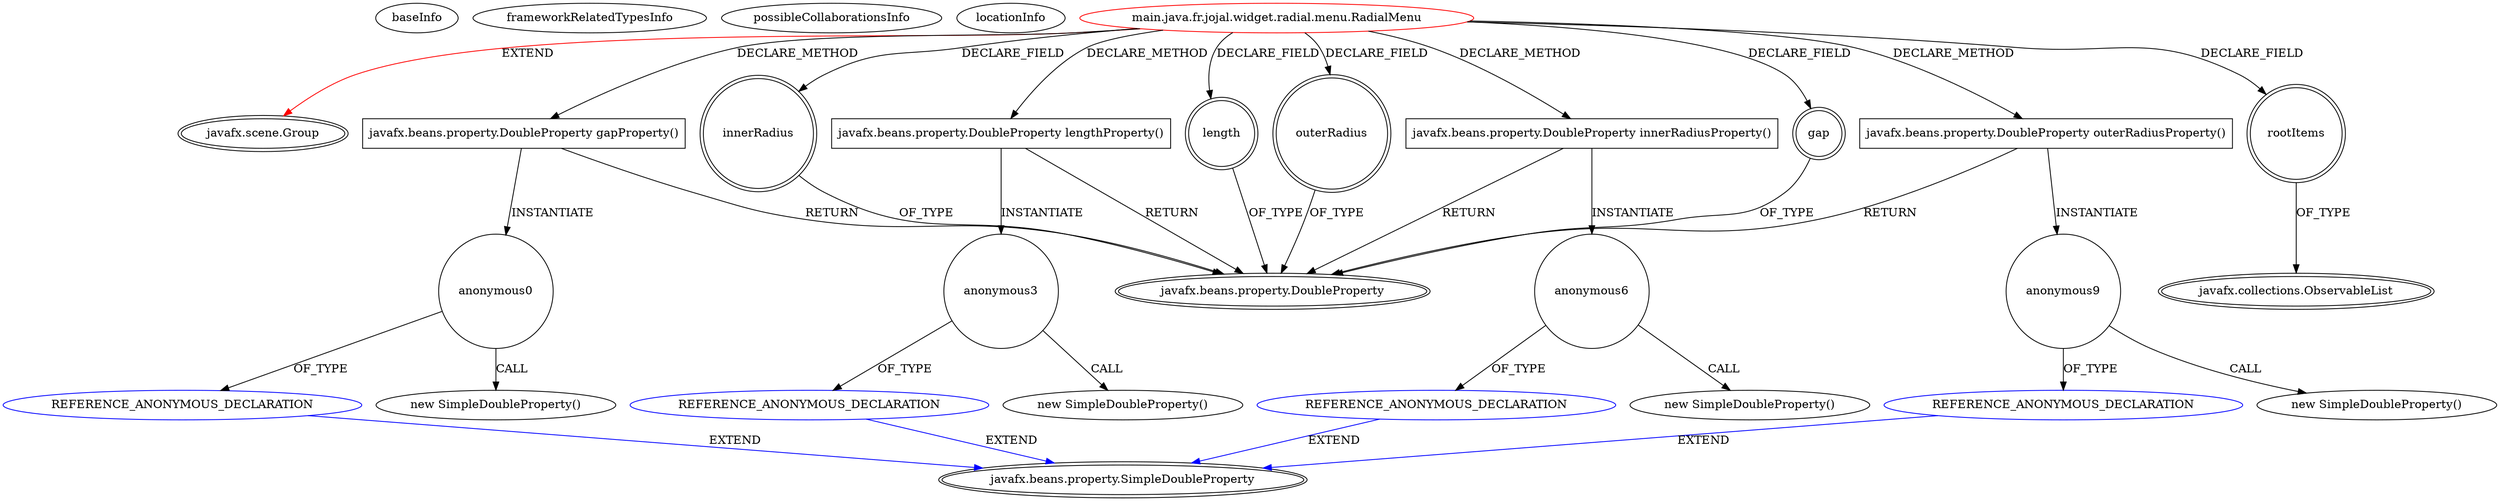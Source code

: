 digraph {
baseInfo[graphId=698,category="extension_graph",isAnonymous=false,possibleRelation=true]
frameworkRelatedTypesInfo[0="javafx.scene.Group"]
possibleCollaborationsInfo[0="698~CLIENT_METHOD_DECLARATION-INSTANTIATION-~javafx.scene.Group ~javafx.beans.property.SimpleDoubleProperty ~false~true"]
locationInfo[projectName="Jojal-RadialMenu",filePath="/Jojal-RadialMenu/RadialMenu-master/src/main/java/fr/jojal/widget/radial/menu/RadialMenu.java",contextSignature="RadialMenu",graphId="698"]
0[label="main.java.fr.jojal.widget.radial.menu.RadialMenu",vertexType="ROOT_CLIENT_CLASS_DECLARATION",isFrameworkType=false,color=red]
1[label="javafx.scene.Group",vertexType="FRAMEWORK_CLASS_TYPE",isFrameworkType=true,peripheries=2]
2[label="gap",vertexType="FIELD_DECLARATION",isFrameworkType=true,peripheries=2,shape=circle]
3[label="javafx.beans.property.DoubleProperty",vertexType="FRAMEWORK_CLASS_TYPE",isFrameworkType=true,peripheries=2]
4[label="innerRadius",vertexType="FIELD_DECLARATION",isFrameworkType=true,peripheries=2,shape=circle]
6[label="length",vertexType="FIELD_DECLARATION",isFrameworkType=true,peripheries=2,shape=circle]
8[label="outerRadius",vertexType="FIELD_DECLARATION",isFrameworkType=true,peripheries=2,shape=circle]
10[label="rootItems",vertexType="FIELD_DECLARATION",isFrameworkType=true,peripheries=2,shape=circle]
11[label="javafx.collections.ObservableList",vertexType="FRAMEWORK_INTERFACE_TYPE",isFrameworkType=true,peripheries=2]
13[label="javafx.beans.property.DoubleProperty gapProperty()",vertexType="CLIENT_METHOD_DECLARATION",isFrameworkType=false,shape=box]
16[label="anonymous0",vertexType="VARIABLE_EXPRESION",isFrameworkType=false,shape=circle]
17[label="REFERENCE_ANONYMOUS_DECLARATION",vertexType="REFERENCE_ANONYMOUS_DECLARATION",isFrameworkType=false,color=blue]
18[label="javafx.beans.property.SimpleDoubleProperty",vertexType="FRAMEWORK_CLASS_TYPE",isFrameworkType=true,peripheries=2]
15[label="new SimpleDoubleProperty()",vertexType="CONSTRUCTOR_CALL",isFrameworkType=false]
27[label="javafx.beans.property.DoubleProperty lengthProperty()",vertexType="CLIENT_METHOD_DECLARATION",isFrameworkType=false,shape=box]
30[label="anonymous3",vertexType="VARIABLE_EXPRESION",isFrameworkType=false,shape=circle]
31[label="REFERENCE_ANONYMOUS_DECLARATION",vertexType="REFERENCE_ANONYMOUS_DECLARATION",isFrameworkType=false,color=blue]
29[label="new SimpleDoubleProperty()",vertexType="CONSTRUCTOR_CALL",isFrameworkType=false]
41[label="javafx.beans.property.DoubleProperty innerRadiusProperty()",vertexType="CLIENT_METHOD_DECLARATION",isFrameworkType=false,shape=box]
44[label="anonymous6",vertexType="VARIABLE_EXPRESION",isFrameworkType=false,shape=circle]
45[label="REFERENCE_ANONYMOUS_DECLARATION",vertexType="REFERENCE_ANONYMOUS_DECLARATION",isFrameworkType=false,color=blue]
43[label="new SimpleDoubleProperty()",vertexType="CONSTRUCTOR_CALL",isFrameworkType=false]
55[label="javafx.beans.property.DoubleProperty outerRadiusProperty()",vertexType="CLIENT_METHOD_DECLARATION",isFrameworkType=false,shape=box]
58[label="anonymous9",vertexType="VARIABLE_EXPRESION",isFrameworkType=false,shape=circle]
59[label="REFERENCE_ANONYMOUS_DECLARATION",vertexType="REFERENCE_ANONYMOUS_DECLARATION",isFrameworkType=false,color=blue]
57[label="new SimpleDoubleProperty()",vertexType="CONSTRUCTOR_CALL",isFrameworkType=false]
0->1[label="EXTEND",color=red]
0->2[label="DECLARE_FIELD"]
2->3[label="OF_TYPE"]
0->4[label="DECLARE_FIELD"]
4->3[label="OF_TYPE"]
0->6[label="DECLARE_FIELD"]
6->3[label="OF_TYPE"]
0->8[label="DECLARE_FIELD"]
8->3[label="OF_TYPE"]
0->10[label="DECLARE_FIELD"]
10->11[label="OF_TYPE"]
0->13[label="DECLARE_METHOD"]
13->3[label="RETURN"]
13->16[label="INSTANTIATE"]
17->18[label="EXTEND",color=blue]
16->17[label="OF_TYPE"]
16->15[label="CALL"]
0->27[label="DECLARE_METHOD"]
27->3[label="RETURN"]
27->30[label="INSTANTIATE"]
31->18[label="EXTEND",color=blue]
30->31[label="OF_TYPE"]
30->29[label="CALL"]
0->41[label="DECLARE_METHOD"]
41->3[label="RETURN"]
41->44[label="INSTANTIATE"]
45->18[label="EXTEND",color=blue]
44->45[label="OF_TYPE"]
44->43[label="CALL"]
0->55[label="DECLARE_METHOD"]
55->3[label="RETURN"]
55->58[label="INSTANTIATE"]
59->18[label="EXTEND",color=blue]
58->59[label="OF_TYPE"]
58->57[label="CALL"]
}
